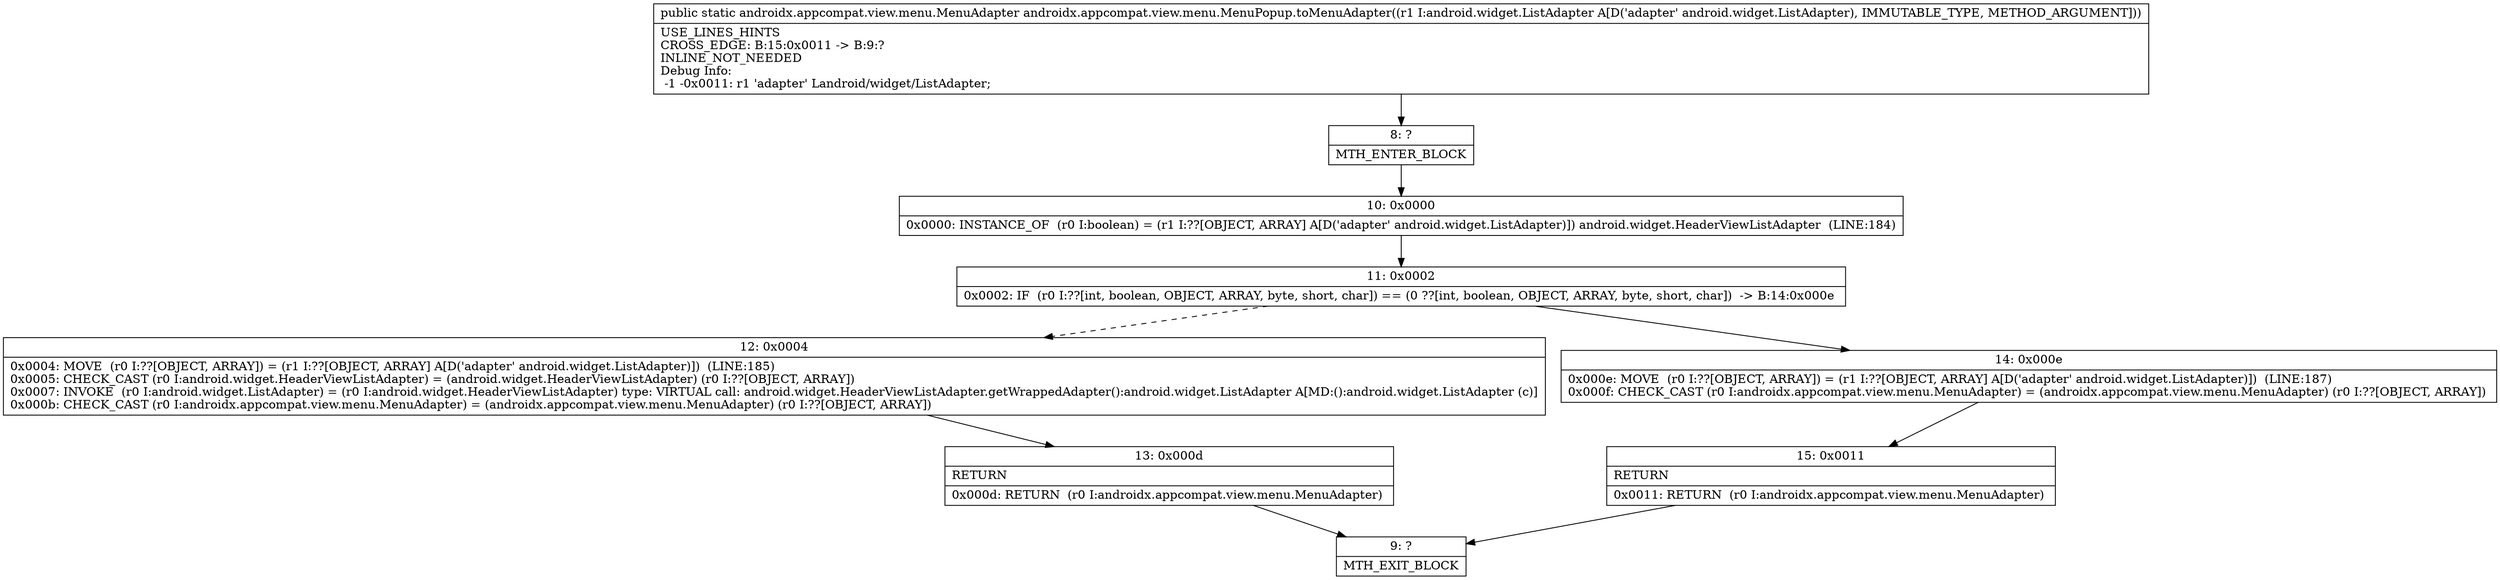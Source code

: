 digraph "CFG forandroidx.appcompat.view.menu.MenuPopup.toMenuAdapter(Landroid\/widget\/ListAdapter;)Landroidx\/appcompat\/view\/menu\/MenuAdapter;" {
Node_8 [shape=record,label="{8\:\ ?|MTH_ENTER_BLOCK\l}"];
Node_10 [shape=record,label="{10\:\ 0x0000|0x0000: INSTANCE_OF  (r0 I:boolean) = (r1 I:??[OBJECT, ARRAY] A[D('adapter' android.widget.ListAdapter)]) android.widget.HeaderViewListAdapter  (LINE:184)\l}"];
Node_11 [shape=record,label="{11\:\ 0x0002|0x0002: IF  (r0 I:??[int, boolean, OBJECT, ARRAY, byte, short, char]) == (0 ??[int, boolean, OBJECT, ARRAY, byte, short, char])  \-\> B:14:0x000e \l}"];
Node_12 [shape=record,label="{12\:\ 0x0004|0x0004: MOVE  (r0 I:??[OBJECT, ARRAY]) = (r1 I:??[OBJECT, ARRAY] A[D('adapter' android.widget.ListAdapter)])  (LINE:185)\l0x0005: CHECK_CAST (r0 I:android.widget.HeaderViewListAdapter) = (android.widget.HeaderViewListAdapter) (r0 I:??[OBJECT, ARRAY]) \l0x0007: INVOKE  (r0 I:android.widget.ListAdapter) = (r0 I:android.widget.HeaderViewListAdapter) type: VIRTUAL call: android.widget.HeaderViewListAdapter.getWrappedAdapter():android.widget.ListAdapter A[MD:():android.widget.ListAdapter (c)]\l0x000b: CHECK_CAST (r0 I:androidx.appcompat.view.menu.MenuAdapter) = (androidx.appcompat.view.menu.MenuAdapter) (r0 I:??[OBJECT, ARRAY]) \l}"];
Node_13 [shape=record,label="{13\:\ 0x000d|RETURN\l|0x000d: RETURN  (r0 I:androidx.appcompat.view.menu.MenuAdapter) \l}"];
Node_9 [shape=record,label="{9\:\ ?|MTH_EXIT_BLOCK\l}"];
Node_14 [shape=record,label="{14\:\ 0x000e|0x000e: MOVE  (r0 I:??[OBJECT, ARRAY]) = (r1 I:??[OBJECT, ARRAY] A[D('adapter' android.widget.ListAdapter)])  (LINE:187)\l0x000f: CHECK_CAST (r0 I:androidx.appcompat.view.menu.MenuAdapter) = (androidx.appcompat.view.menu.MenuAdapter) (r0 I:??[OBJECT, ARRAY]) \l}"];
Node_15 [shape=record,label="{15\:\ 0x0011|RETURN\l|0x0011: RETURN  (r0 I:androidx.appcompat.view.menu.MenuAdapter) \l}"];
MethodNode[shape=record,label="{public static androidx.appcompat.view.menu.MenuAdapter androidx.appcompat.view.menu.MenuPopup.toMenuAdapter((r1 I:android.widget.ListAdapter A[D('adapter' android.widget.ListAdapter), IMMUTABLE_TYPE, METHOD_ARGUMENT]))  | USE_LINES_HINTS\lCROSS_EDGE: B:15:0x0011 \-\> B:9:?\lINLINE_NOT_NEEDED\lDebug Info:\l  \-1 \-0x0011: r1 'adapter' Landroid\/widget\/ListAdapter;\l}"];
MethodNode -> Node_8;Node_8 -> Node_10;
Node_10 -> Node_11;
Node_11 -> Node_12[style=dashed];
Node_11 -> Node_14;
Node_12 -> Node_13;
Node_13 -> Node_9;
Node_14 -> Node_15;
Node_15 -> Node_9;
}

